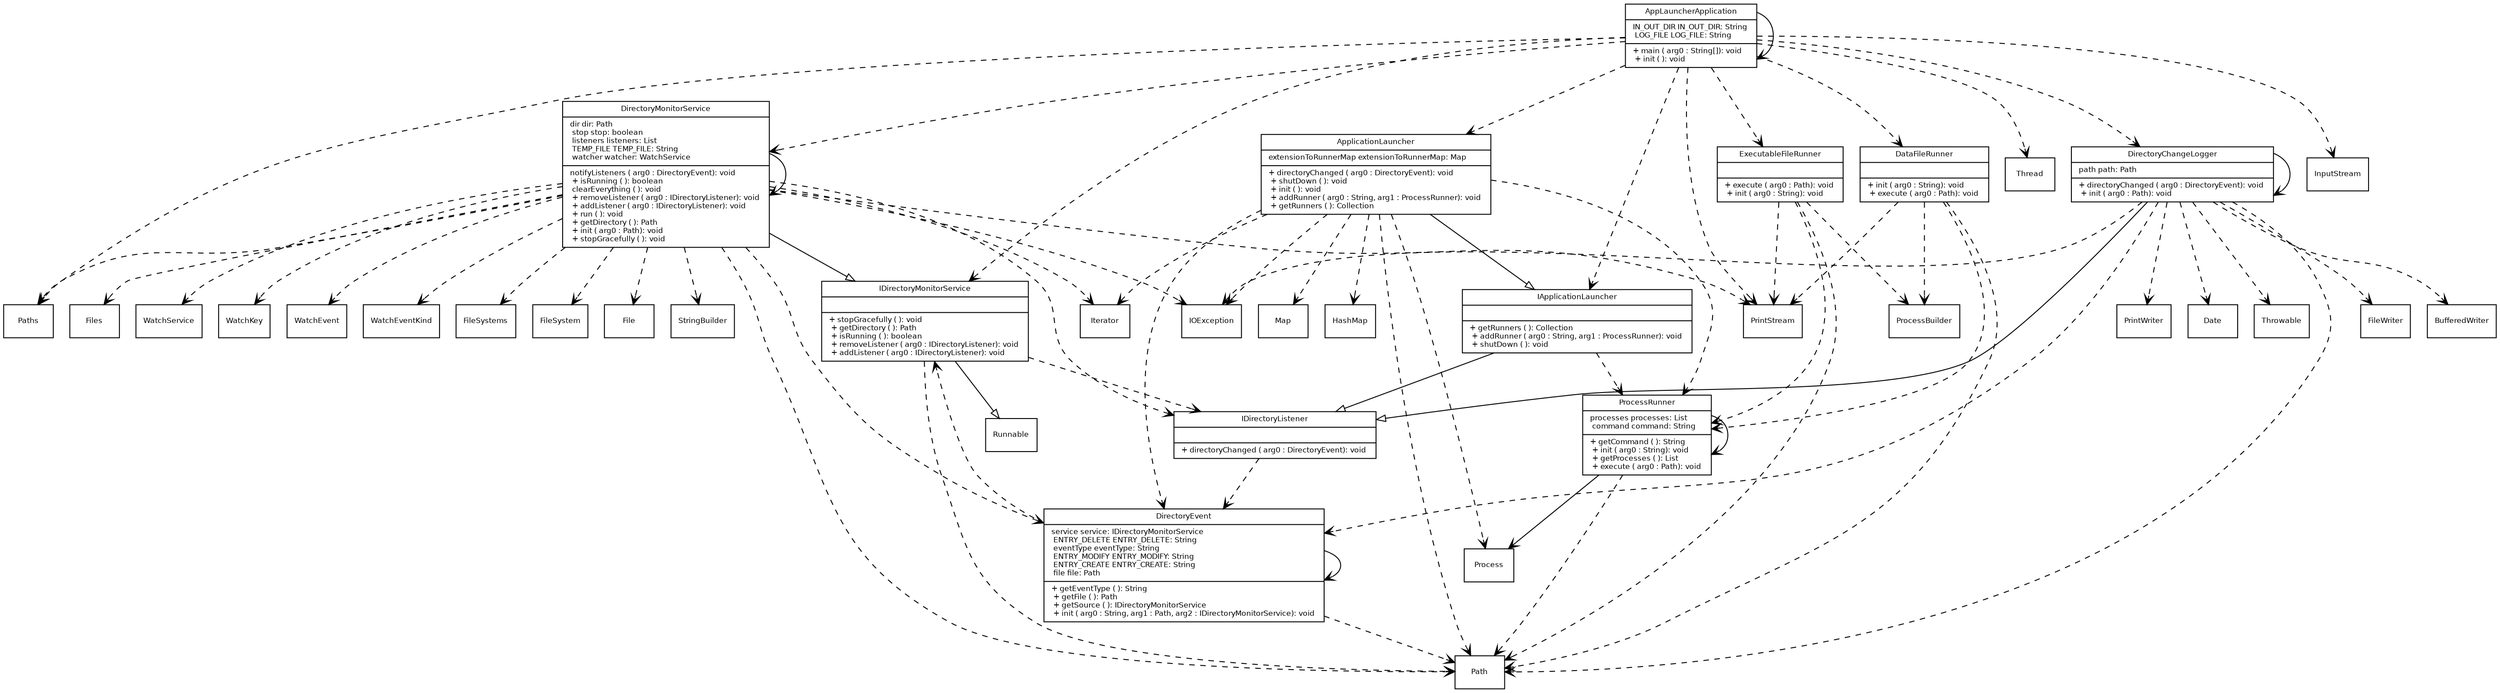 strict digraph G {
    fontname = "Bitstream Vera Sans"
    fontsize = 8

    node [
    fontname = "Bitstream Vera Sans"
    fontsize = 8
    shape = "record"
    ]

    edge [
    fontname = "Bitstream Vera Sans"
    fontsize = 8
    ]
AppLauncherApplication [ 
 label = " { AppLauncherApplication|IN_OUT_DIR IN_OUT_DIR: String \l LOG_FILE LOG_FILE: String \l |+ main ( arg0 : String[]): void \l + init ( ): void \l  
 } " 
 ]
 edge [ 
  style="dashed", arrowhead= "vee" 
 ] 

 edge [ 
  style="dashed", arrowhead= "vee" 
 ] 
AppLauncherApplication -> Paths 

 edge [ 
  style="dashed", arrowhead= "vee" 
 ] 
AppLauncherApplication -> DirectoryMonitorService 

 edge [ 
  style="dashed", arrowhead= "vee" 
 ] 
AppLauncherApplication -> ApplicationLauncher 

 edge [ 
  style="dashed", arrowhead= "vee" 
 ] 
AppLauncherApplication -> ExecutableFileRunner 

 edge [ 
  style="dashed", arrowhead= "vee" 
 ] 
AppLauncherApplication -> IApplicationLauncher 

 edge [ 
  style="dashed", arrowhead= "vee" 
 ] 
AppLauncherApplication -> DataFileRunner 

 edge [ 
  style="dashed", arrowhead= "vee" 
 ] 
AppLauncherApplication -> IApplicationLauncher 

 edge [ 
  style="dashed", arrowhead= "vee" 
 ] 
AppLauncherApplication -> IApplicationLauncher 

 edge [ 
  style="dashed", arrowhead= "vee" 
 ] 
AppLauncherApplication -> DataFileRunner 

 edge [ 
  style="dashed", arrowhead= "vee" 
 ] 
AppLauncherApplication -> IApplicationLauncher 

 edge [ 
  style="dashed", arrowhead= "vee" 
 ] 
AppLauncherApplication -> IDirectoryMonitorService 

 edge [ 
  style="dashed", arrowhead= "vee" 
 ] 
AppLauncherApplication -> Paths 

 edge [ 
  style="dashed", arrowhead= "vee" 
 ] 
AppLauncherApplication -> DirectoryChangeLogger 

 edge [ 
  style="dashed", arrowhead= "vee" 
 ] 
AppLauncherApplication -> IDirectoryMonitorService 

 edge [ 
  style="dashed", arrowhead= "vee" 
 ] 
AppLauncherApplication -> Thread 

 edge [ 
  style="dashed", arrowhead= "vee" 
 ] 
AppLauncherApplication -> Thread 

 edge [ 
  style="dashed", arrowhead= "vee" 
 ] 
AppLauncherApplication -> PrintStream 

 edge [ 
  style="dashed", arrowhead= "vee" 
 ] 
AppLauncherApplication -> InputStream 

 edge [ 
  style="dashed", arrowhead= "vee" 
 ] 
AppLauncherApplication -> PrintStream 

 edge [ 
  style="dashed", arrowhead= "vee" 
 ] 
AppLauncherApplication -> IDirectoryMonitorService 

 edge [ 
  style="dashed", arrowhead= "vee" 
 ] 
AppLauncherApplication -> Thread 

 edge [ 
  style="dashed", arrowhead= "vee" 
 ] 
AppLauncherApplication -> PrintStream 

 edge [ 
  style="solid", arrowhead= "vee" 
 ] 
AppLauncherApplication -> AppLauncherApplication 

 edge [ 
  style="dashed", arrowhead= "vee" 
 ] 

 edge [ 
  style="dashed", arrowhead= "vee" 
 ] 

 edge [ 
  style="solid", arrowhead= "vee" 
 ] 
AppLauncherApplication -> AppLauncherApplication 
ApplicationLauncher [ 
 label = " { ApplicationLauncher|extensionToRunnerMap extensionToRunnerMap: Map \l |+ directoryChanged ( arg0 : DirectoryEvent): void \l + shutDown ( ): void \l + init ( ): void \l + addRunner ( arg0 : String, arg1 : ProcessRunner): void \l + getRunners ( ): Collection \l  
 } " 
 ]
 edge [ 
  style="dashed", arrowhead= "vee" 
 ] 
ApplicationLauncher -> DirectoryEvent 

 edge [ 
  style="dashed", arrowhead= "vee" 
 ] 
ApplicationLauncher -> DirectoryEvent 

 edge [ 
  style="dashed", arrowhead= "vee" 
 ] 
ApplicationLauncher -> DirectoryEvent 

 edge [ 
  style="dashed", arrowhead= "vee" 
 ] 
ApplicationLauncher -> Path 

 edge [ 
  style="dashed", arrowhead= "vee" 
 ] 

 edge [ 
  style="dashed", arrowhead= "vee" 
 ] 
ApplicationLauncher -> Map 

 edge [ 
  style="dashed", arrowhead= "vee" 
 ] 
ApplicationLauncher -> DirectoryEvent 

 edge [ 
  style="dashed", arrowhead= "vee" 
 ] 
ApplicationLauncher -> ProcessRunner 

 edge [ 
  style="dashed", arrowhead= "vee" 
 ] 
ApplicationLauncher -> IOException 

 edge [ 
  style="dashed", arrowhead= "vee" 
 ] 

 edge [ 
  style="dashed", arrowhead= "vee" 
 ] 
ApplicationLauncher -> Map 

 edge [ 
  style="dashed", arrowhead= "vee" 
 ] 

 edge [ 
  style="dashed", arrowhead= "vee" 
 ] 
ApplicationLauncher -> Iterator 

 edge [ 
  style="dashed", arrowhead= "vee" 
 ] 
ApplicationLauncher -> Iterator 

 edge [ 
  style="dashed", arrowhead= "vee" 
 ] 
ApplicationLauncher -> ProcessRunner 

 edge [ 
  style="dashed", arrowhead= "vee" 
 ] 

 edge [ 
  style="dashed", arrowhead= "vee" 
 ] 
ApplicationLauncher -> Iterator 

 edge [ 
  style="dashed", arrowhead= "vee" 
 ] 
ApplicationLauncher -> Iterator 

 edge [ 
  style="dashed", arrowhead= "vee" 
 ] 
ApplicationLauncher -> Process 

 edge [ 
  style="dashed", arrowhead= "vee" 
 ] 

 edge [ 
  style="dashed", arrowhead= "vee" 
 ] 

 edge [ 
  style="dashed", arrowhead= "vee" 
 ] 
ApplicationLauncher -> HashMap 

 edge [ 
  style="dashed", arrowhead= "vee" 
 ] 

 edge [ 
  style="dashed", arrowhead= "vee" 
 ] 
ApplicationLauncher -> ProcessRunner 

 edge [ 
  style="dashed", arrowhead= "vee" 
 ] 
ApplicationLauncher -> Map 

 edge [ 
  style="dashed", arrowhead= "vee" 
 ] 

 edge [ 
  style="dashed", arrowhead= "vee" 
 ] 
ApplicationLauncher -> Map 

 edge [ 
  style="dashed", arrowhead= "vee" 
 ] 
 edge [
 style="solid", arrowhead = "empty"
]
ApplicationLauncher -> IApplicationLauncher 

 edge [ 
  style="solid", arrowhead= "vee" 
 ] 
ApplicationLauncher -> ProcessRunner 
DataFileRunner [ 
 label = " { DataFileRunner||+ init ( arg0 : String): void \l + execute ( arg0 : Path): void \l  
 } " 
 ]
 edge [ 
  style="dashed", arrowhead= "vee" 
 ] 

 edge [ 
  style="dashed", arrowhead= "vee" 
 ] 
DataFileRunner -> ProcessRunner 

 edge [ 
  style="dashed", arrowhead= "vee" 
 ] 
DataFileRunner -> Path 

 edge [ 
  style="dashed", arrowhead= "vee" 
 ] 
DataFileRunner -> PrintStream 

 edge [ 
  style="dashed", arrowhead= "vee" 
 ] 
DataFileRunner -> Path 

 edge [ 
  style="dashed", arrowhead= "vee" 
 ] 
DataFileRunner -> ProcessBuilder 

 edge [ 
  style="dashed", arrowhead= "vee" 
 ] 
DataFileRunner -> ProcessBuilder 

 edge [ 
  style="dashed", arrowhead= "vee" 
 ] 

 edge [ 
  style="solid", arrowhead = "normal" 
 ] 
 DataFileRunner -> ProcessRunner 
DirectoryChangeLogger [ 
 label = " { DirectoryChangeLogger|path path: Path \l |+ directoryChanged ( arg0 : DirectoryEvent): void \l + init ( arg0 : Path): void \l  
 } " 
 ] edge [
 style="solid", arrowhead = "empty"
]
DirectoryChangeLogger -> IDirectoryListener 

 edge [ 
  style="solid", arrowhead= "vee" 
 ] 
DirectoryChangeLogger -> DirectoryChangeLogger 

 edge [ 
  style="dashed", arrowhead= "vee" 
 ] 
DirectoryChangeLogger -> DirectoryEvent 

 edge [ 
  style="dashed", arrowhead= "vee" 
 ] 
DirectoryChangeLogger -> DirectoryEvent 

 edge [ 
  style="dashed", arrowhead= "vee" 
 ] 
DirectoryChangeLogger -> Path 

 edge [ 
  style="dashed", arrowhead= "vee" 
 ] 
DirectoryChangeLogger -> Path 

 edge [ 
  style="dashed", arrowhead= "vee" 
 ] 
DirectoryChangeLogger -> FileWriter 

 edge [ 
  style="dashed", arrowhead= "vee" 
 ] 
DirectoryChangeLogger -> BufferedWriter 

 edge [ 
  style="dashed", arrowhead= "vee" 
 ] 
DirectoryChangeLogger -> PrintWriter 

 edge [ 
  style="dashed", arrowhead= "vee" 
 ] 
DirectoryChangeLogger -> Date 

 edge [ 
  style="dashed", arrowhead= "vee" 
 ] 
DirectoryChangeLogger -> DirectoryEvent 

 edge [ 
  style="dashed", arrowhead= "vee" 
 ] 
DirectoryChangeLogger -> DirectoryEvent 

 edge [ 
  style="dashed", arrowhead= "vee" 
 ] 
DirectoryChangeLogger -> PrintWriter 

 edge [ 
  style="dashed", arrowhead= "vee" 
 ] 
DirectoryChangeLogger -> PrintWriter 

 edge [ 
  style="dashed", arrowhead= "vee" 
 ] 
DirectoryChangeLogger -> Throwable 

 edge [ 
  style="dashed", arrowhead= "vee" 
 ] 
DirectoryChangeLogger -> PrintWriter 

 edge [ 
  style="dashed", arrowhead= "vee" 
 ] 
DirectoryChangeLogger -> PrintWriter 

 edge [ 
  style="dashed", arrowhead= "vee" 
 ] 
DirectoryChangeLogger -> Throwable 

 edge [ 
  style="dashed", arrowhead= "vee" 
 ] 
DirectoryChangeLogger -> PrintWriter 

 edge [ 
  style="dashed", arrowhead= "vee" 
 ] 
DirectoryChangeLogger -> IOException 

 edge [ 
  style="dashed", arrowhead= "vee" 
 ] 
DirectoryChangeLogger -> Path 

 edge [ 
  style="dashed", arrowhead= "vee" 
 ] 
DirectoryEvent [ 
 label = " { DirectoryEvent|service service: IDirectoryMonitorService \l ENTRY_DELETE ENTRY_DELETE: String \l eventType eventType: String \l ENTRY_MODIFY ENTRY_MODIFY: String \l ENTRY_CREATE ENTRY_CREATE: String \l file file: Path \l |+ getEventType ( ): String \l + getFile ( ): Path \l + getSource ( ): IDirectoryMonitorService \l + init ( arg0 : String, arg1 : Path, arg2 : IDirectoryMonitorService): void \l  
 } " 
 ]
 edge [ 
  style="solid", arrowhead= "vee" 
 ] 
DirectoryEvent -> DirectoryEvent 

 edge [ 
  style="dashed", arrowhead= "vee" 
 ] 

 edge [ 
  style="dashed", arrowhead= "vee" 
 ] 
DirectoryEvent -> Path 

 edge [ 
  style="solid", arrowhead= "vee" 
 ] 
DirectoryEvent -> DirectoryEvent 

 edge [ 
  style="solid", arrowhead= "vee" 
 ] 
DirectoryEvent -> DirectoryEvent 

 edge [ 
  style="dashed", arrowhead= "vee" 
 ] 
DirectoryEvent -> IDirectoryMonitorService 

 edge [ 
  style="solid", arrowhead= "vee" 
 ] 
DirectoryEvent -> DirectoryEvent 

 edge [ 
  style="solid", arrowhead= "vee" 
 ] 
DirectoryEvent -> DirectoryEvent 

 edge [ 
  style="dashed", arrowhead= "vee" 
 ] 
DirectoryEvent -> IDirectoryMonitorService 
DirectoryEvent -> Path 

 edge [ 
  style="dashed", arrowhead= "vee" 
 ] 

 edge [ 
  style="solid", arrowhead= "vee" 
 ] 
DirectoryEvent -> DirectoryEvent 
DirectoryMonitorService [ 
 label = " { DirectoryMonitorService|dir dir: Path \l stop stop: boolean \l listeners listeners: List \l TEMP_FILE TEMP_FILE: String \l watcher watcher: WatchService \l | notifyListeners ( arg0 : DirectoryEvent): void \l + isRunning ( ): boolean \l  clearEverything ( ): void \l + removeListener ( arg0 : IDirectoryListener): void \l + addListener ( arg0 : IDirectoryListener): void \l + run ( ): void \l + getDirectory ( ): Path \l + init ( arg0 : Path): void \l + stopGracefully ( ): void \l  
 } " 
 ]
 edge [ 
  style="solid", arrowhead= "vee" 
 ] 
DirectoryMonitorService -> DirectoryMonitorService 

 edge [ 
  style="solid", arrowhead= "vee" 
 ] 
DirectoryMonitorService -> DirectoryMonitorService 

 edge [ 
  style="dashed", arrowhead= "vee" 
 ] 
DirectoryMonitorService -> DirectoryEvent 

 edge [ 
  style="dashed", arrowhead= "vee" 
 ] 

 edge [ 
  style="dashed", arrowhead= "vee" 
 ] 
DirectoryMonitorService -> Iterator 

 edge [ 
  style="dashed", arrowhead= "vee" 
 ] 
DirectoryMonitorService -> Iterator 

 edge [ 
  style="dashed", arrowhead= "vee" 
 ] 
DirectoryMonitorService -> IDirectoryListener 

 edge [ 
  style="dashed", arrowhead= "vee" 
 ] 

 edge [ 
  style="dashed", arrowhead= "vee" 
 ] 

 edge [ 
  style="dashed", arrowhead= "vee" 
 ] 
DirectoryMonitorService -> StringBuilder 

 edge [ 
  style="dashed", arrowhead= "vee" 
 ] 
DirectoryMonitorService -> StringBuilder 

 edge [ 
  style="dashed", arrowhead= "vee" 
 ] 
DirectoryMonitorService -> StringBuilder 

 edge [ 
  style="dashed", arrowhead= "vee" 
 ] 
DirectoryMonitorService -> StringBuilder 

 edge [ 
  style="dashed", arrowhead= "vee" 
 ] 
DirectoryMonitorService -> StringBuilder 

 edge [ 
  style="dashed", arrowhead= "vee" 
 ] 
DirectoryMonitorService -> Paths 

 edge [ 
  style="dashed", arrowhead= "vee" 
 ] 
DirectoryMonitorService -> Files 

 edge [ 
  style="dashed", arrowhead= "vee" 
 ] 
DirectoryMonitorService -> IDirectoryListener 

 edge [ 
  style="dashed", arrowhead= "vee" 
 ] 

 edge [ 
  style="solid", arrowhead= "vee" 
 ] 
DirectoryMonitorService -> IDirectoryListener 

 edge [ 
  style="dashed", arrowhead= "vee" 
 ] 
DirectoryMonitorService -> IDirectoryListener 

 edge [ 
  style="dashed", arrowhead= "vee" 
 ] 
 edge [
 style="solid", arrowhead = "empty"
]
DirectoryMonitorService -> IDirectoryMonitorService 

 edge [ 
  style="dashed", arrowhead= "vee" 
 ] 

 edge [ 
  style="dashed", arrowhead= "vee" 
 ] 
DirectoryMonitorService -> PrintStream 

 edge [ 
  style="dashed", arrowhead= "vee" 
 ] 
DirectoryMonitorService -> WatchService 

 edge [ 
  style="dashed", arrowhead= "vee" 
 ] 
DirectoryMonitorService -> WatchKey 

 edge [ 
  style="dashed", arrowhead= "vee" 
 ] 

 edge [ 
  style="dashed", arrowhead= "vee" 
 ] 

 edge [ 
  style="dashed", arrowhead= "vee" 
 ] 
DirectoryMonitorService -> WatchEvent 

 edge [ 
  style="dashed", arrowhead= "vee" 
 ] 
DirectoryMonitorService -> Path 

 edge [ 
  style="dashed", arrowhead= "vee" 
 ] 
DirectoryMonitorService -> Path 

 edge [ 
  style="dashed", arrowhead= "vee" 
 ] 
DirectoryMonitorService -> WatchEvent 

 edge [ 
  style="dashed", arrowhead= "vee" 
 ] 
DirectoryMonitorService -> WatchEventKind 

 edge [ 
  style="dashed", arrowhead= "vee" 
 ] 
DirectoryMonitorService -> DirectoryEvent 

 edge [ 
  style="dashed", arrowhead= "vee" 
 ] 
DirectoryMonitorService -> DirectoryMonitorService 

 edge [ 
  style="dashed", arrowhead= "vee" 
 ] 
DirectoryMonitorService -> WatchKey 

 edge [ 
  style="dashed", arrowhead= "vee" 
 ] 
DirectoryMonitorService -> DirectoryMonitorService 

 edge [ 
  style="dashed", arrowhead= "vee" 
 ] 
DirectoryMonitorService -> IOException 

 edge [ 
  style="dashed", arrowhead= "vee" 
 ] 
DirectoryMonitorService -> PrintStream 

 edge [ 
  style="dashed", arrowhead= "vee" 
 ] 
DirectoryMonitorService -> Path 

 edge [ 
  style="solid", arrowhead= "vee" 
 ] 
DirectoryMonitorService -> DirectoryMonitorService 

 edge [ 
  style="dashed", arrowhead= "vee" 
 ] 
DirectoryMonitorService -> Path 

 edge [ 
  style="dashed", arrowhead= "vee" 
 ] 

 edge [ 
  style="dashed", arrowhead= "vee" 
 ] 
DirectoryMonitorService -> FileSystems 

 edge [ 
  style="dashed", arrowhead= "vee" 
 ] 
DirectoryMonitorService -> FileSystem 

 edge [ 
  style="dashed", arrowhead= "vee" 
 ] 
DirectoryMonitorService -> Path 

 edge [ 
  style="dashed", arrowhead= "vee" 
 ] 

 edge [ 
  style="dashed", arrowhead= "vee" 
 ] 

 edge [ 
  style="solid", arrowhead= "vee" 
 ] 
DirectoryMonitorService -> DirectoryMonitorService 

 edge [ 
  style="dashed", arrowhead= "vee" 
 ] 

 edge [ 
  style="dashed", arrowhead= "vee" 
 ] 
DirectoryMonitorService -> StringBuilder 

 edge [ 
  style="dashed", arrowhead= "vee" 
 ] 
DirectoryMonitorService -> StringBuilder 

 edge [ 
  style="dashed", arrowhead= "vee" 
 ] 
DirectoryMonitorService -> StringBuilder 

 edge [ 
  style="dashed", arrowhead= "vee" 
 ] 
DirectoryMonitorService -> StringBuilder 

 edge [ 
  style="dashed", arrowhead= "vee" 
 ] 
DirectoryMonitorService -> StringBuilder 

 edge [ 
  style="dashed", arrowhead= "vee" 
 ] 
DirectoryMonitorService -> File 

 edge [ 
  style="dashed", arrowhead= "vee" 
 ] 
DirectoryMonitorService -> File 
ExecutableFileRunner [ 
 label = " { ExecutableFileRunner||+ execute ( arg0 : Path): void \l + init ( arg0 : String): void \l  
 } " 
 ]
 edge [ 
  style="dashed", arrowhead= "vee" 
 ] 
ExecutableFileRunner -> Path 

 edge [ 
  style="dashed", arrowhead= "vee" 
 ] 
ExecutableFileRunner -> PrintStream 

 edge [ 
  style="dashed", arrowhead= "vee" 
 ] 
ExecutableFileRunner -> Path 

 edge [ 
  style="dashed", arrowhead= "vee" 
 ] 
ExecutableFileRunner -> ProcessBuilder 

 edge [ 
  style="dashed", arrowhead= "vee" 
 ] 
ExecutableFileRunner -> ProcessBuilder 

 edge [ 
  style="dashed", arrowhead= "vee" 
 ] 

 edge [ 
  style="dashed", arrowhead= "vee" 
 ] 

 edge [ 
  style="dashed", arrowhead= "vee" 
 ] 
ExecutableFileRunner -> ProcessRunner 

 edge [ 
  style="solid", arrowhead = "normal" 
 ] 
 ExecutableFileRunner -> ProcessRunner 
IApplicationLauncher [ 
 label = " { IApplicationLauncher||+ getRunners ( ): Collection \l + addRunner ( arg0 : String, arg1 : ProcessRunner): void \l + shutDown ( ): void \l  
 } " 
 ]
 edge [ 
  style="dashed", arrowhead= "vee" 
 ] 

 edge [ 
  style="dashed", arrowhead= "vee" 
 ] 
IApplicationLauncher -> ProcessRunner 
 edge [
 style="solid", arrowhead = "empty"
]
IApplicationLauncher -> IDirectoryListener 

 edge [ 
  style="dashed", arrowhead= "vee" 
 ] 
IDirectoryListener [ 
 label = " { IDirectoryListener||+ directoryChanged ( arg0 : DirectoryEvent): void \l  
 } " 
 ]
 edge [ 
  style="dashed", arrowhead= "vee" 
 ] 
IDirectoryListener -> DirectoryEvent 
IDirectoryMonitorService [ 
 label = " { IDirectoryMonitorService||+ stopGracefully ( ): void \l + getDirectory ( ): Path \l + isRunning ( ): boolean \l + removeListener ( arg0 : IDirectoryListener): void \l + addListener ( arg0 : IDirectoryListener): void \l  
 } " 
 ] edge [
 style="solid", arrowhead = "empty"
]
IDirectoryMonitorService -> Runnable 

 edge [ 
  style="dashed", arrowhead= "vee" 
 ] 

 edge [ 
  style="dashed", arrowhead= "vee" 
 ] 
IDirectoryMonitorService -> Path 

 edge [ 
  style="dashed", arrowhead= "vee" 
 ] 

 edge [ 
  style="dashed", arrowhead= "vee" 
 ] 
IDirectoryMonitorService -> IDirectoryListener 

 edge [ 
  style="dashed", arrowhead= "vee" 
 ] 
IDirectoryMonitorService -> IDirectoryListener 
ProcessRunner [ 
 label = " { ProcessRunner|processes processes: List \l command command: String \l |+ getCommand ( ): String \l + init ( arg0 : String): void \l + getProcesses ( ): List \l + execute ( arg0 : Path): void \l  
 } " 
 ]
 edge [ 
  style="dashed", arrowhead= "vee" 
 ] 

 edge [ 
  style="solid", arrowhead= "vee" 
 ] 
ProcessRunner -> Process 

 edge [ 
  style="dashed", arrowhead= "vee" 
 ] 

 edge [ 
  style="dashed", arrowhead= "vee" 
 ] 

 edge [ 
  style="dashed", arrowhead= "vee" 
 ] 

 edge [ 
  style="dashed", arrowhead= "vee" 
 ] 

 edge [ 
  style="solid", arrowhead= "vee" 
 ] 
ProcessRunner -> ProcessRunner 

 edge [ 
  style="dashed", arrowhead= "vee" 
 ] 

 edge [ 
  style="dashed", arrowhead= "vee" 
 ] 

 edge [ 
  style="dashed", arrowhead= "vee" 
 ] 
ProcessRunner -> Path 
}